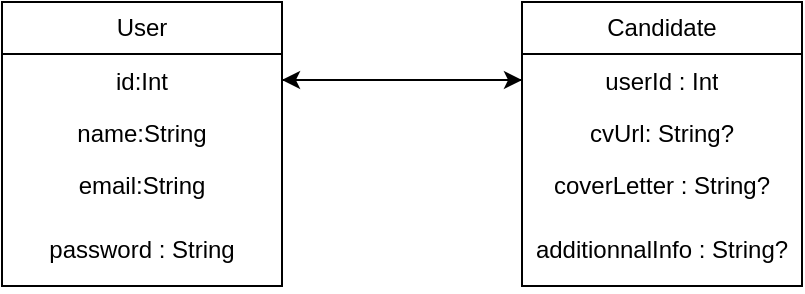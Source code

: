 <mxfile version="26.1.1">
  <diagram name="Page-1" id="uJ0_Poxmn4neYKsWW7Fj">
    <mxGraphModel dx="1434" dy="772" grid="1" gridSize="10" guides="1" tooltips="1" connect="1" arrows="1" fold="1" page="1" pageScale="1" pageWidth="827" pageHeight="1169" math="0" shadow="0">
      <root>
        <mxCell id="0" />
        <mxCell id="1" parent="0" />
        <mxCell id="T_dS1Xka9TQjK7kkew8g-20" value="User" style="swimlane;fontStyle=0;childLayout=stackLayout;horizontal=1;startSize=26;fillColor=none;horizontalStack=0;resizeParent=1;resizeParentMax=0;resizeLast=0;collapsible=1;marginBottom=0;whiteSpace=wrap;html=1;" vertex="1" parent="1">
          <mxGeometry x="120" y="150" width="140" height="142" as="geometry" />
        </mxCell>
        <mxCell id="T_dS1Xka9TQjK7kkew8g-21" value="id:Int" style="text;strokeColor=none;fillColor=none;align=center;verticalAlign=top;spacingLeft=4;spacingRight=4;overflow=hidden;rotatable=0;points=[[0,0.5],[1,0.5]];portConstraint=eastwest;whiteSpace=wrap;html=1;" vertex="1" parent="T_dS1Xka9TQjK7kkew8g-20">
          <mxGeometry y="26" width="140" height="26" as="geometry" />
        </mxCell>
        <mxCell id="T_dS1Xka9TQjK7kkew8g-22" value="name:String" style="text;strokeColor=none;fillColor=none;align=center;verticalAlign=top;spacingLeft=4;spacingRight=4;overflow=hidden;rotatable=0;points=[[0,0.5],[1,0.5]];portConstraint=eastwest;whiteSpace=wrap;html=1;" vertex="1" parent="T_dS1Xka9TQjK7kkew8g-20">
          <mxGeometry y="52" width="140" height="26" as="geometry" />
        </mxCell>
        <mxCell id="T_dS1Xka9TQjK7kkew8g-23" value="email:String" style="text;strokeColor=none;fillColor=none;align=center;verticalAlign=top;spacingLeft=4;spacingRight=4;overflow=hidden;rotatable=0;points=[[0,0.5],[1,0.5]];portConstraint=eastwest;whiteSpace=wrap;html=1;" vertex="1" parent="T_dS1Xka9TQjK7kkew8g-20">
          <mxGeometry y="78" width="140" height="32" as="geometry" />
        </mxCell>
        <mxCell id="T_dS1Xka9TQjK7kkew8g-25" value="password : String" style="text;strokeColor=none;fillColor=none;align=center;verticalAlign=top;spacingLeft=4;spacingRight=4;overflow=hidden;rotatable=0;points=[[0,0.5],[1,0.5]];portConstraint=eastwest;whiteSpace=wrap;html=1;" vertex="1" parent="T_dS1Xka9TQjK7kkew8g-20">
          <mxGeometry y="110" width="140" height="32" as="geometry" />
        </mxCell>
        <mxCell id="T_dS1Xka9TQjK7kkew8g-26" value="Candidate" style="swimlane;fontStyle=0;childLayout=stackLayout;horizontal=1;startSize=26;fillColor=none;horizontalStack=0;resizeParent=1;resizeParentMax=0;resizeLast=0;collapsible=1;marginBottom=0;whiteSpace=wrap;html=1;" vertex="1" parent="1">
          <mxGeometry x="380" y="150" width="140" height="142" as="geometry" />
        </mxCell>
        <mxCell id="T_dS1Xka9TQjK7kkew8g-27" value="userId : Int" style="text;strokeColor=none;fillColor=none;align=center;verticalAlign=top;spacingLeft=4;spacingRight=4;overflow=hidden;rotatable=0;points=[[0,0.5],[1,0.5]];portConstraint=eastwest;whiteSpace=wrap;html=1;" vertex="1" parent="T_dS1Xka9TQjK7kkew8g-26">
          <mxGeometry y="26" width="140" height="26" as="geometry" />
        </mxCell>
        <mxCell id="T_dS1Xka9TQjK7kkew8g-28" value="cvUrl: String?" style="text;strokeColor=none;fillColor=none;align=center;verticalAlign=top;spacingLeft=4;spacingRight=4;overflow=hidden;rotatable=0;points=[[0,0.5],[1,0.5]];portConstraint=eastwest;whiteSpace=wrap;html=1;" vertex="1" parent="T_dS1Xka9TQjK7kkew8g-26">
          <mxGeometry y="52" width="140" height="26" as="geometry" />
        </mxCell>
        <mxCell id="T_dS1Xka9TQjK7kkew8g-29" value="coverLetter : String?" style="text;strokeColor=none;fillColor=none;align=center;verticalAlign=top;spacingLeft=4;spacingRight=4;overflow=hidden;rotatable=0;points=[[0,0.5],[1,0.5]];portConstraint=eastwest;whiteSpace=wrap;html=1;" vertex="1" parent="T_dS1Xka9TQjK7kkew8g-26">
          <mxGeometry y="78" width="140" height="32" as="geometry" />
        </mxCell>
        <mxCell id="T_dS1Xka9TQjK7kkew8g-30" value="additionnalInfo : String?" style="text;strokeColor=none;fillColor=none;align=center;verticalAlign=top;spacingLeft=4;spacingRight=4;overflow=hidden;rotatable=0;points=[[0,0.5],[1,0.5]];portConstraint=eastwest;whiteSpace=wrap;html=1;" vertex="1" parent="T_dS1Xka9TQjK7kkew8g-26">
          <mxGeometry y="110" width="140" height="32" as="geometry" />
        </mxCell>
        <mxCell id="T_dS1Xka9TQjK7kkew8g-31" style="edgeStyle=orthogonalEdgeStyle;rounded=0;orthogonalLoop=1;jettySize=auto;html=1;exitX=0;exitY=0.5;exitDx=0;exitDy=0;" edge="1" parent="1" source="T_dS1Xka9TQjK7kkew8g-27">
          <mxGeometry relative="1" as="geometry">
            <mxPoint x="380" y="189" as="targetPoint" />
          </mxGeometry>
        </mxCell>
        <mxCell id="T_dS1Xka9TQjK7kkew8g-32" style="edgeStyle=orthogonalEdgeStyle;rounded=0;orthogonalLoop=1;jettySize=auto;html=1;entryX=0;entryY=0.5;entryDx=0;entryDy=0;" edge="1" parent="1" source="T_dS1Xka9TQjK7kkew8g-21" target="T_dS1Xka9TQjK7kkew8g-27">
          <mxGeometry relative="1" as="geometry" />
        </mxCell>
        <mxCell id="T_dS1Xka9TQjK7kkew8g-33" style="edgeStyle=orthogonalEdgeStyle;rounded=0;orthogonalLoop=1;jettySize=auto;html=1;entryX=1;entryY=0.5;entryDx=0;entryDy=0;" edge="1" parent="1" source="T_dS1Xka9TQjK7kkew8g-27" target="T_dS1Xka9TQjK7kkew8g-21">
          <mxGeometry relative="1" as="geometry" />
        </mxCell>
      </root>
    </mxGraphModel>
  </diagram>
</mxfile>
